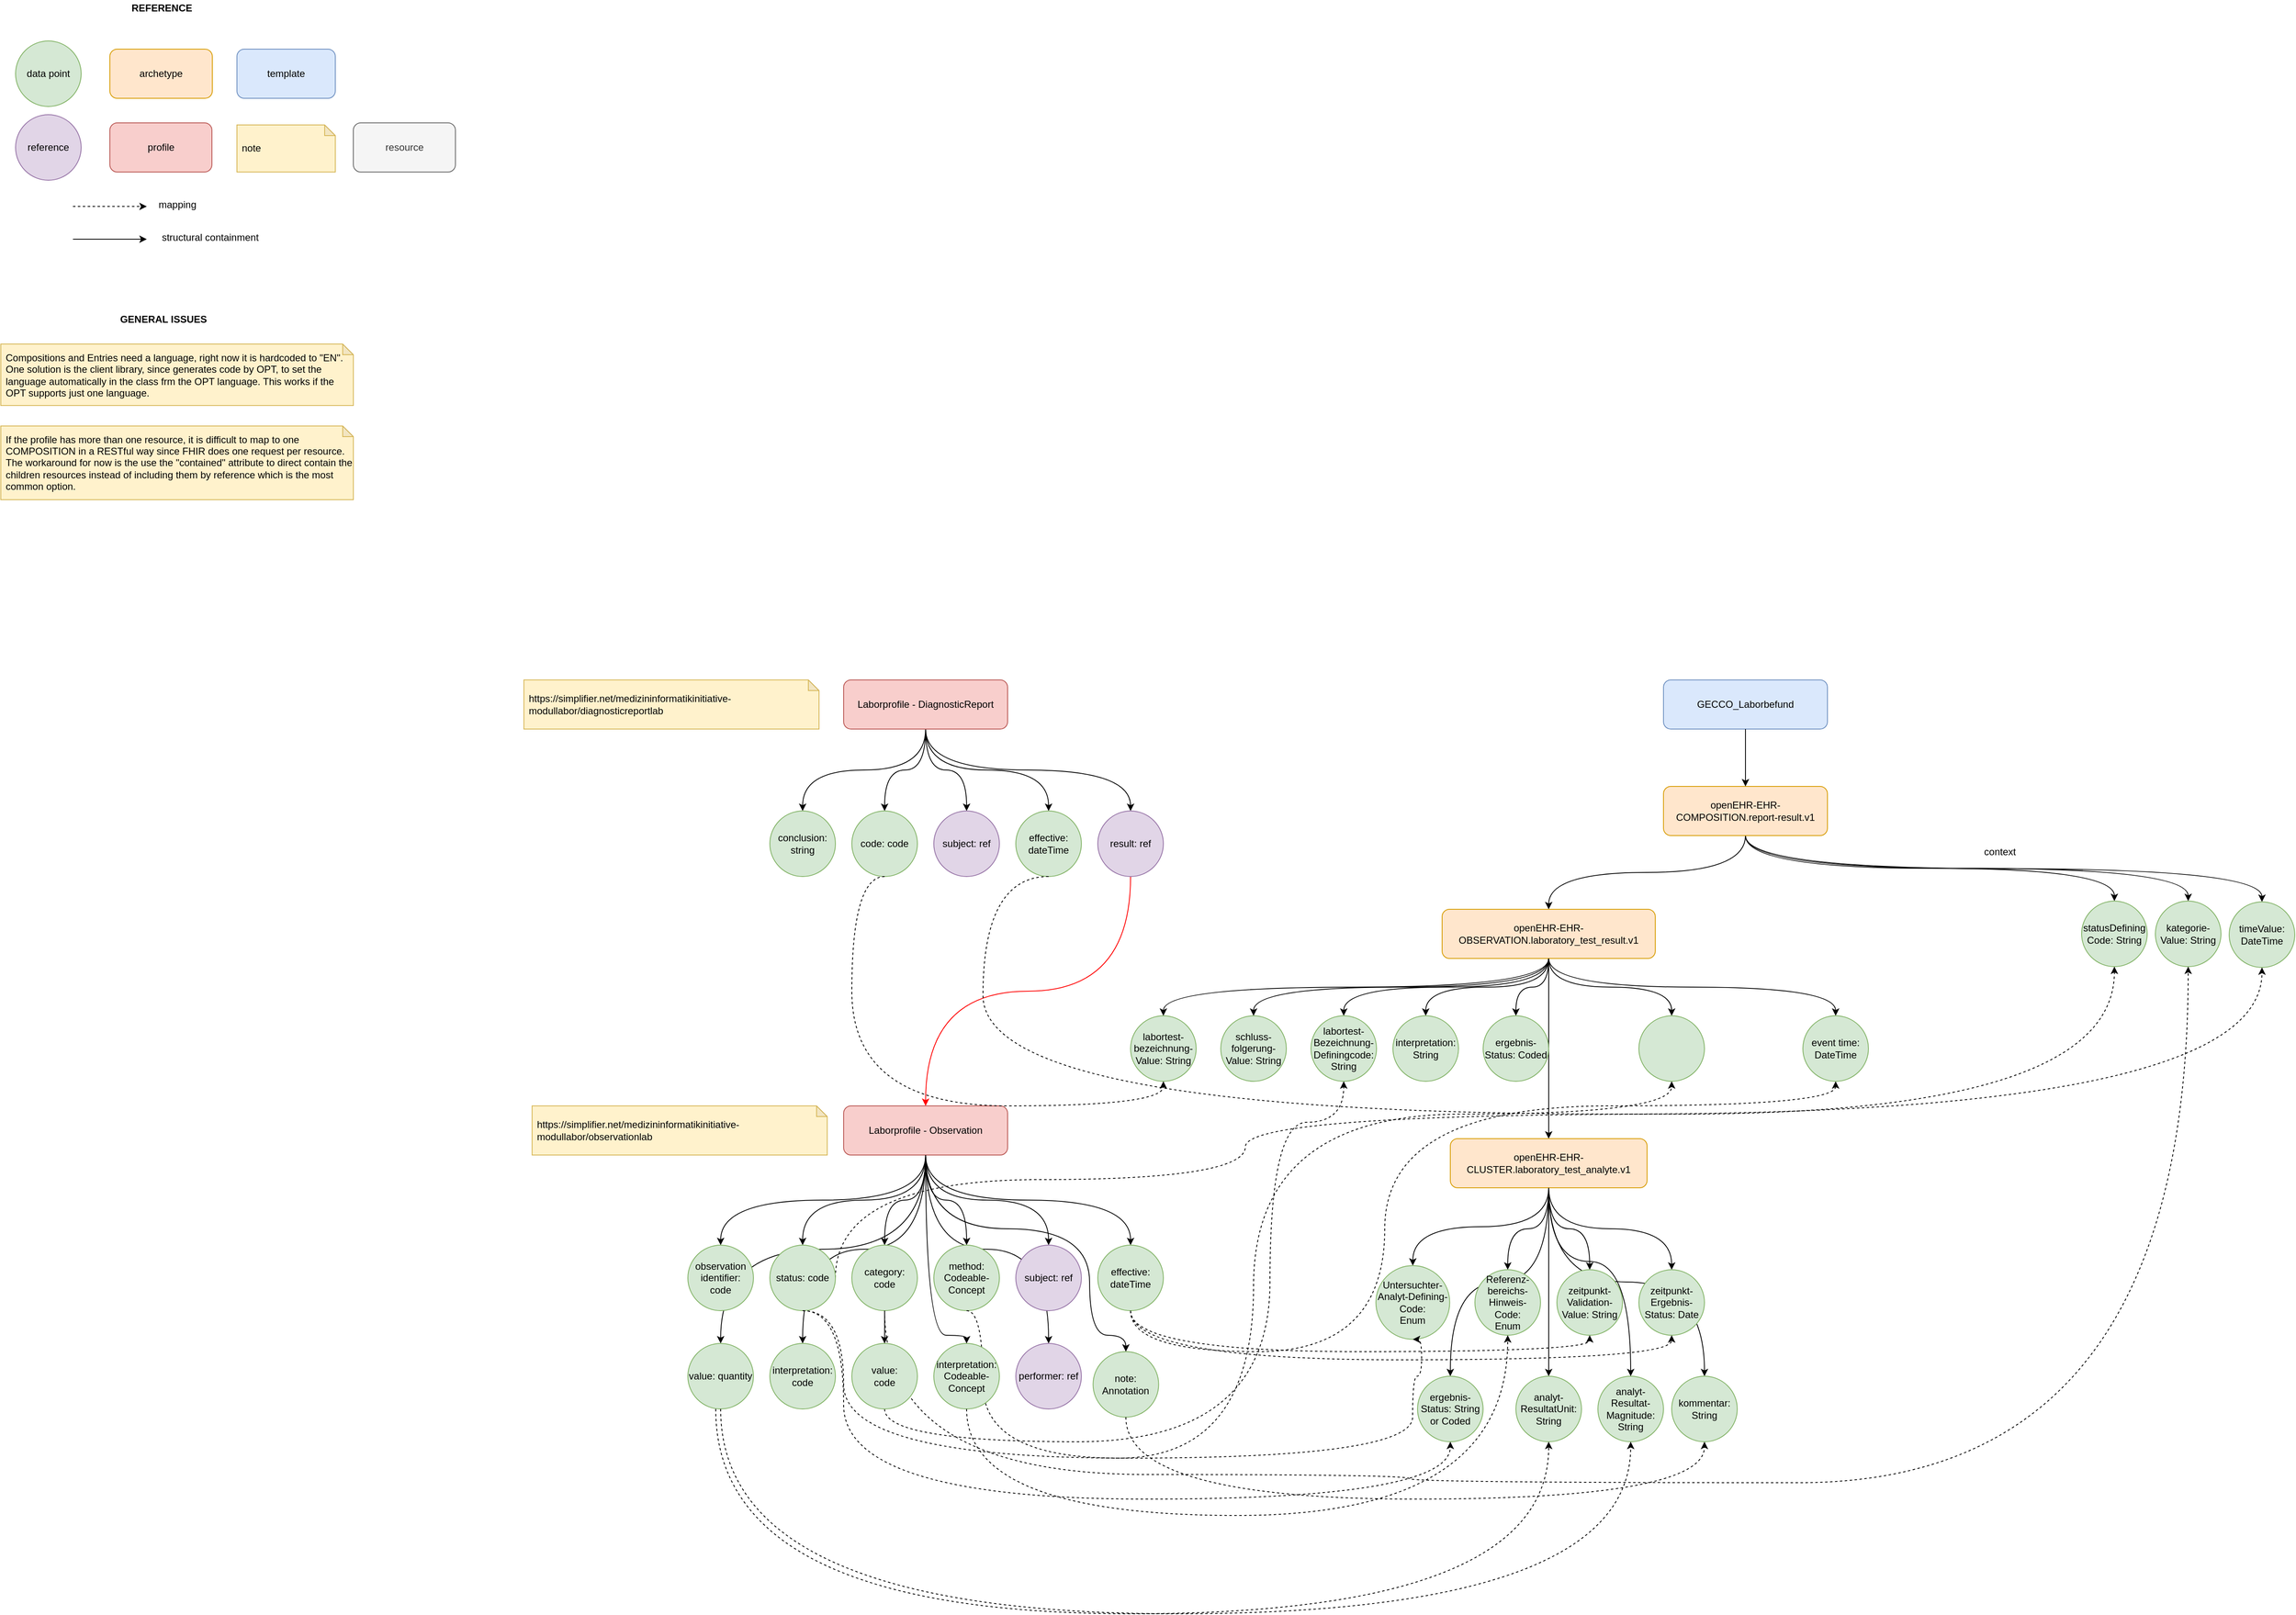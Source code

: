 <mxfile version="13.10.5" type="github">
  <diagram id="TMXSOWhYbLECOYfklIyv" name="Page-1">
    <mxGraphModel dx="3972" dy="763" grid="1" gridSize="10" guides="1" tooltips="1" connect="1" arrows="1" fold="1" page="1" pageScale="1" pageWidth="850" pageHeight="1100" math="0" shadow="0">
      <root>
        <mxCell id="0" />
        <mxCell id="1" parent="0" />
        <mxCell id="WNOsDTk-nys0i8xbJVlw-43" value="GECCO_Laborbefund" style="rounded=1;whiteSpace=wrap;html=1;fillColor=#dae8fc;strokeColor=#6c8ebf;" parent="1" vertex="1">
          <mxGeometry x="30" y="950" width="200" height="60" as="geometry" />
        </mxCell>
        <mxCell id="WNOsDTk-nys0i8xbJVlw-56" style="edgeStyle=orthogonalEdgeStyle;curved=1;orthogonalLoop=1;jettySize=auto;html=1;exitX=0.5;exitY=1;exitDx=0;exitDy=0;" parent="1" source="WNOsDTk-nys0i8xbJVlw-44" target="WNOsDTk-nys0i8xbJVlw-45" edge="1">
          <mxGeometry relative="1" as="geometry" />
        </mxCell>
        <mxCell id="WNOsDTk-nys0i8xbJVlw-68" style="edgeStyle=orthogonalEdgeStyle;curved=1;orthogonalLoop=1;jettySize=auto;html=1;exitX=0.5;exitY=1;exitDx=0;exitDy=0;entryX=0.5;entryY=0;entryDx=0;entryDy=0;strokeColor=#000000;" parent="1" source="WNOsDTk-nys0i8xbJVlw-44" target="WNOsDTk-nys0i8xbJVlw-66" edge="1">
          <mxGeometry relative="1" as="geometry" />
        </mxCell>
        <mxCell id="WNOsDTk-nys0i8xbJVlw-69" style="edgeStyle=orthogonalEdgeStyle;curved=1;orthogonalLoop=1;jettySize=auto;html=1;exitX=0.5;exitY=1;exitDx=0;exitDy=0;entryX=0.5;entryY=0;entryDx=0;entryDy=0;strokeColor=#000000;" parent="1" source="WNOsDTk-nys0i8xbJVlw-44" target="WNOsDTk-nys0i8xbJVlw-67" edge="1">
          <mxGeometry relative="1" as="geometry" />
        </mxCell>
        <mxCell id="WNOsDTk-nys0i8xbJVlw-156" style="edgeStyle=orthogonalEdgeStyle;curved=1;rounded=1;orthogonalLoop=1;jettySize=auto;html=1;exitX=0.5;exitY=1;exitDx=0;exitDy=0;entryX=0.5;entryY=0;entryDx=0;entryDy=0;endArrow=classic;endFill=1;" parent="1" source="WNOsDTk-nys0i8xbJVlw-44" target="WNOsDTk-nys0i8xbJVlw-155" edge="1">
          <mxGeometry relative="1" as="geometry" />
        </mxCell>
        <mxCell id="WNOsDTk-nys0i8xbJVlw-44" value="&lt;div class=&quot;cm-node-details-value cm-node-details-arch-id&quot;&gt;openEHR-EHR-COMPOSITION.report-result.v1&lt;/div&gt;" style="rounded=1;whiteSpace=wrap;html=1;fillColor=#ffe6cc;strokeColor=#d79b00;" parent="1" vertex="1">
          <mxGeometry x="30" y="1080" width="200" height="60" as="geometry" />
        </mxCell>
        <mxCell id="WNOsDTk-nys0i8xbJVlw-58" style="edgeStyle=orthogonalEdgeStyle;curved=1;orthogonalLoop=1;jettySize=auto;html=1;exitX=0.5;exitY=1;exitDx=0;exitDy=0;entryX=0.5;entryY=0;entryDx=0;entryDy=0;strokeColor=#000000;" parent="1" source="WNOsDTk-nys0i8xbJVlw-45" target="WNOsDTk-nys0i8xbJVlw-49" edge="1">
          <mxGeometry relative="1" as="geometry" />
        </mxCell>
        <mxCell id="WNOsDTk-nys0i8xbJVlw-59" style="edgeStyle=orthogonalEdgeStyle;curved=1;orthogonalLoop=1;jettySize=auto;html=1;exitX=0.5;exitY=1;exitDx=0;exitDy=0;strokeColor=#000000;" parent="1" source="WNOsDTk-nys0i8xbJVlw-45" target="WNOsDTk-nys0i8xbJVlw-50" edge="1">
          <mxGeometry relative="1" as="geometry" />
        </mxCell>
        <mxCell id="WNOsDTk-nys0i8xbJVlw-61" style="edgeStyle=orthogonalEdgeStyle;curved=1;orthogonalLoop=1;jettySize=auto;html=1;exitX=0.5;exitY=1;exitDx=0;exitDy=0;entryX=0.5;entryY=0;entryDx=0;entryDy=0;strokeColor=#000000;" parent="1" source="WNOsDTk-nys0i8xbJVlw-45" target="WNOsDTk-nys0i8xbJVlw-52" edge="1">
          <mxGeometry relative="1" as="geometry" />
        </mxCell>
        <mxCell id="WNOsDTk-nys0i8xbJVlw-62" style="edgeStyle=orthogonalEdgeStyle;curved=1;orthogonalLoop=1;jettySize=auto;html=1;exitX=0.5;exitY=1;exitDx=0;exitDy=0;entryX=0.5;entryY=0;entryDx=0;entryDy=0;strokeColor=#000000;" parent="1" source="WNOsDTk-nys0i8xbJVlw-45" target="WNOsDTk-nys0i8xbJVlw-53" edge="1">
          <mxGeometry relative="1" as="geometry" />
        </mxCell>
        <mxCell id="WNOsDTk-nys0i8xbJVlw-64" style="edgeStyle=orthogonalEdgeStyle;curved=1;orthogonalLoop=1;jettySize=auto;html=1;exitX=0.5;exitY=1;exitDx=0;exitDy=0;strokeColor=#000000;" parent="1" source="WNOsDTk-nys0i8xbJVlw-45" target="WNOsDTk-nys0i8xbJVlw-47" edge="1">
          <mxGeometry relative="1" as="geometry" />
        </mxCell>
        <mxCell id="WNOsDTk-nys0i8xbJVlw-136" style="edgeStyle=orthogonalEdgeStyle;curved=1;orthogonalLoop=1;jettySize=auto;html=1;exitX=0.5;exitY=1;exitDx=0;exitDy=0;entryX=0.5;entryY=0;entryDx=0;entryDy=0;strokeColor=#000000;" parent="1" source="WNOsDTk-nys0i8xbJVlw-45" target="WNOsDTk-nys0i8xbJVlw-134" edge="1">
          <mxGeometry relative="1" as="geometry" />
        </mxCell>
        <mxCell id="WNOsDTk-nys0i8xbJVlw-45" value="&lt;div class=&quot;cm-node-details-value cm-node-details-arch-id&quot;&gt;openEHR-EHR-OBSERVATION.laboratory_test_result.v1&lt;/div&gt;" style="rounded=1;whiteSpace=wrap;html=1;fillColor=#ffe6cc;strokeColor=#d79b00;" parent="1" vertex="1">
          <mxGeometry x="-240" y="1230" width="260" height="60" as="geometry" />
        </mxCell>
        <mxCell id="WNOsDTk-nys0i8xbJVlw-76" style="edgeStyle=orthogonalEdgeStyle;curved=1;orthogonalLoop=1;jettySize=auto;html=1;exitX=0.5;exitY=1;exitDx=0;exitDy=0;entryX=0.5;entryY=0;entryDx=0;entryDy=0;strokeColor=#000000;" parent="1" source="WNOsDTk-nys0i8xbJVlw-47" target="WNOsDTk-nys0i8xbJVlw-72" edge="1">
          <mxGeometry relative="1" as="geometry" />
        </mxCell>
        <mxCell id="WNOsDTk-nys0i8xbJVlw-77" style="edgeStyle=orthogonalEdgeStyle;curved=1;orthogonalLoop=1;jettySize=auto;html=1;exitX=0.5;exitY=1;exitDx=0;exitDy=0;entryX=0.5;entryY=0;entryDx=0;entryDy=0;strokeColor=#000000;" parent="1" source="WNOsDTk-nys0i8xbJVlw-47" target="WNOsDTk-nys0i8xbJVlw-73" edge="1">
          <mxGeometry relative="1" as="geometry" />
        </mxCell>
        <mxCell id="WNOsDTk-nys0i8xbJVlw-78" style="edgeStyle=orthogonalEdgeStyle;curved=1;orthogonalLoop=1;jettySize=auto;html=1;exitX=0.5;exitY=1;exitDx=0;exitDy=0;strokeColor=#000000;" parent="1" source="WNOsDTk-nys0i8xbJVlw-47" target="WNOsDTk-nys0i8xbJVlw-74" edge="1">
          <mxGeometry relative="1" as="geometry" />
        </mxCell>
        <mxCell id="WNOsDTk-nys0i8xbJVlw-79" style="edgeStyle=orthogonalEdgeStyle;curved=1;orthogonalLoop=1;jettySize=auto;html=1;exitX=0.5;exitY=1;exitDx=0;exitDy=0;strokeColor=#000000;" parent="1" source="WNOsDTk-nys0i8xbJVlw-47" target="WNOsDTk-nys0i8xbJVlw-75" edge="1">
          <mxGeometry relative="1" as="geometry" />
        </mxCell>
        <mxCell id="WNOsDTk-nys0i8xbJVlw-81" style="edgeStyle=orthogonalEdgeStyle;curved=1;orthogonalLoop=1;jettySize=auto;html=1;exitX=0.5;exitY=1;exitDx=0;exitDy=0;entryX=0.5;entryY=0;entryDx=0;entryDy=0;strokeColor=#000000;" parent="1" source="WNOsDTk-nys0i8xbJVlw-47" target="WNOsDTk-nys0i8xbJVlw-80" edge="1">
          <mxGeometry relative="1" as="geometry" />
        </mxCell>
        <mxCell id="WNOsDTk-nys0i8xbJVlw-84" style="edgeStyle=orthogonalEdgeStyle;curved=1;orthogonalLoop=1;jettySize=auto;html=1;exitX=0.5;exitY=1;exitDx=0;exitDy=0;entryX=0.5;entryY=0;entryDx=0;entryDy=0;strokeColor=#000000;" parent="1" source="WNOsDTk-nys0i8xbJVlw-47" target="WNOsDTk-nys0i8xbJVlw-82" edge="1">
          <mxGeometry relative="1" as="geometry" />
        </mxCell>
        <mxCell id="WNOsDTk-nys0i8xbJVlw-85" style="edgeStyle=orthogonalEdgeStyle;curved=1;orthogonalLoop=1;jettySize=auto;html=1;exitX=0.5;exitY=1;exitDx=0;exitDy=0;entryX=0.5;entryY=0;entryDx=0;entryDy=0;strokeColor=#000000;" parent="1" source="WNOsDTk-nys0i8xbJVlw-47" target="WNOsDTk-nys0i8xbJVlw-83" edge="1">
          <mxGeometry relative="1" as="geometry" />
        </mxCell>
        <mxCell id="WNOsDTk-nys0i8xbJVlw-49" value="&lt;div&gt;labortest-Bezeichnung-Definingcode:&lt;/div&gt;&lt;div&gt;String&lt;br&gt;&lt;/div&gt;" style="ellipse;whiteSpace=wrap;html=1;aspect=fixed;fillColor=#d5e8d4;strokeColor=#82b366;" parent="1" vertex="1">
          <mxGeometry x="-400" y="1360" width="80" height="80" as="geometry" />
        </mxCell>
        <mxCell id="WNOsDTk-nys0i8xbJVlw-50" value="interpretation: String" style="ellipse;whiteSpace=wrap;html=1;aspect=fixed;fillColor=#d5e8d4;strokeColor=#82b366;" parent="1" vertex="1">
          <mxGeometry x="-300" y="1360" width="80" height="80" as="geometry" />
        </mxCell>
        <mxCell id="WNOsDTk-nys0i8xbJVlw-52" value="&lt;div&gt;ergebnis-&lt;/div&gt;&lt;div&gt;Status: Coded&lt;/div&gt;" style="ellipse;whiteSpace=wrap;html=1;aspect=fixed;fillColor=#d5e8d4;strokeColor=#82b366;" parent="1" vertex="1">
          <mxGeometry x="-190" y="1360" width="80" height="80" as="geometry" />
        </mxCell>
        <mxCell id="WNOsDTk-nys0i8xbJVlw-53" value="" style="ellipse;whiteSpace=wrap;html=1;aspect=fixed;fillColor=#d5e8d4;strokeColor=#82b366;" parent="1" vertex="1">
          <mxGeometry y="1360" width="80" height="80" as="geometry" />
        </mxCell>
        <mxCell id="WNOsDTk-nys0i8xbJVlw-55" style="edgeStyle=orthogonalEdgeStyle;curved=1;orthogonalLoop=1;jettySize=auto;html=1;exitX=0.5;exitY=1;exitDx=0;exitDy=0;strokeColor=#000000;entryX=0.5;entryY=0;entryDx=0;entryDy=0;" parent="1" source="WNOsDTk-nys0i8xbJVlw-43" target="WNOsDTk-nys0i8xbJVlw-44" edge="1">
          <mxGeometry relative="1" as="geometry">
            <mxPoint x="130" y="430.0" as="sourcePoint" />
            <mxPoint x="40" y="550.0" as="targetPoint" />
          </mxGeometry>
        </mxCell>
        <mxCell id="WNOsDTk-nys0i8xbJVlw-66" value="statusDefining&lt;br&gt;Code: String" style="ellipse;whiteSpace=wrap;html=1;aspect=fixed;fillColor=#d5e8d4;strokeColor=#82b366;" parent="1" vertex="1">
          <mxGeometry x="540" y="1220" width="80" height="80" as="geometry" />
        </mxCell>
        <mxCell id="WNOsDTk-nys0i8xbJVlw-67" value="kategorie-Value: String" style="ellipse;whiteSpace=wrap;html=1;aspect=fixed;fillColor=#d5e8d4;strokeColor=#82b366;" parent="1" vertex="1">
          <mxGeometry x="630" y="1220" width="80" height="80" as="geometry" />
        </mxCell>
        <mxCell id="WNOsDTk-nys0i8xbJVlw-97" style="edgeStyle=orthogonalEdgeStyle;curved=1;orthogonalLoop=1;jettySize=auto;html=1;exitX=0.5;exitY=1;exitDx=0;exitDy=0;strokeColor=#000000;" parent="1" source="WNOsDTk-nys0i8xbJVlw-86" target="WNOsDTk-nys0i8xbJVlw-91" edge="1">
          <mxGeometry relative="1" as="geometry" />
        </mxCell>
        <mxCell id="WNOsDTk-nys0i8xbJVlw-98" style="edgeStyle=orthogonalEdgeStyle;curved=1;orthogonalLoop=1;jettySize=auto;html=1;exitX=0.5;exitY=1;exitDx=0;exitDy=0;entryX=0.5;entryY=0;entryDx=0;entryDy=0;strokeColor=#000000;" parent="1" source="WNOsDTk-nys0i8xbJVlw-86" target="WNOsDTk-nys0i8xbJVlw-92" edge="1">
          <mxGeometry relative="1" as="geometry" />
        </mxCell>
        <mxCell id="WNOsDTk-nys0i8xbJVlw-99" style="edgeStyle=orthogonalEdgeStyle;curved=1;orthogonalLoop=1;jettySize=auto;html=1;exitX=0.5;exitY=1;exitDx=0;exitDy=0;entryX=0.5;entryY=0;entryDx=0;entryDy=0;strokeColor=#000000;" parent="1" source="WNOsDTk-nys0i8xbJVlw-86" target="WNOsDTk-nys0i8xbJVlw-93" edge="1">
          <mxGeometry relative="1" as="geometry" />
        </mxCell>
        <mxCell id="WNOsDTk-nys0i8xbJVlw-100" style="edgeStyle=orthogonalEdgeStyle;curved=1;orthogonalLoop=1;jettySize=auto;html=1;exitX=0.5;exitY=1;exitDx=0;exitDy=0;entryX=0.5;entryY=0;entryDx=0;entryDy=0;strokeColor=#000000;" parent="1" source="WNOsDTk-nys0i8xbJVlw-86" target="WNOsDTk-nys0i8xbJVlw-94" edge="1">
          <mxGeometry relative="1" as="geometry" />
        </mxCell>
        <mxCell id="WNOsDTk-nys0i8xbJVlw-101" style="edgeStyle=orthogonalEdgeStyle;curved=1;orthogonalLoop=1;jettySize=auto;html=1;exitX=0.5;exitY=1;exitDx=0;exitDy=0;entryX=0.5;entryY=0;entryDx=0;entryDy=0;strokeColor=#000000;" parent="1" source="WNOsDTk-nys0i8xbJVlw-86" target="WNOsDTk-nys0i8xbJVlw-95" edge="1">
          <mxGeometry relative="1" as="geometry" />
        </mxCell>
        <mxCell id="WNOsDTk-nys0i8xbJVlw-86" value="&lt;div class=&quot;cm-node-details-value cm-node-details-templ-id&quot;&gt;Laborprofile - DiagnosticReport&lt;/div&gt;" style="rounded=1;whiteSpace=wrap;html=1;fillColor=#f8cecc;strokeColor=#b85450;" parent="1" vertex="1">
          <mxGeometry x="-970" y="950" width="200" height="60" as="geometry" />
        </mxCell>
        <mxCell id="WNOsDTk-nys0i8xbJVlw-87" value="https://simplifier.net/medizininformatikinitiative-modullabor/diagnosticreportlab" style="shape=note;whiteSpace=wrap;html=1;backgroundOutline=1;darkOpacity=0.05;fillColor=#fff2cc;strokeColor=#d6b656;size=13;align=left;spacingLeft=4;" parent="1" vertex="1">
          <mxGeometry x="-1360" y="950" width="360" height="60" as="geometry" />
        </mxCell>
        <mxCell id="WNOsDTk-nys0i8xbJVlw-118" style="edgeStyle=orthogonalEdgeStyle;curved=1;orthogonalLoop=1;jettySize=auto;html=1;exitX=0.5;exitY=1;exitDx=0;exitDy=0;entryX=0.5;entryY=0;entryDx=0;entryDy=0;strokeColor=#000000;" parent="1" source="WNOsDTk-nys0i8xbJVlw-88" target="WNOsDTk-nys0i8xbJVlw-106" edge="1">
          <mxGeometry relative="1" as="geometry" />
        </mxCell>
        <mxCell id="WNOsDTk-nys0i8xbJVlw-119" style="edgeStyle=orthogonalEdgeStyle;curved=1;orthogonalLoop=1;jettySize=auto;html=1;exitX=0.5;exitY=1;exitDx=0;exitDy=0;entryX=0.5;entryY=0;entryDx=0;entryDy=0;strokeColor=#000000;" parent="1" source="WNOsDTk-nys0i8xbJVlw-88" target="WNOsDTk-nys0i8xbJVlw-107" edge="1">
          <mxGeometry relative="1" as="geometry" />
        </mxCell>
        <mxCell id="WNOsDTk-nys0i8xbJVlw-120" style="edgeStyle=orthogonalEdgeStyle;curved=1;orthogonalLoop=1;jettySize=auto;html=1;exitX=0.5;exitY=1;exitDx=0;exitDy=0;entryX=0.5;entryY=0;entryDx=0;entryDy=0;strokeColor=#000000;" parent="1" source="WNOsDTk-nys0i8xbJVlw-88" target="WNOsDTk-nys0i8xbJVlw-110" edge="1">
          <mxGeometry relative="1" as="geometry" />
        </mxCell>
        <mxCell id="WNOsDTk-nys0i8xbJVlw-121" style="edgeStyle=orthogonalEdgeStyle;curved=1;orthogonalLoop=1;jettySize=auto;html=1;exitX=0.5;exitY=1;exitDx=0;exitDy=0;entryX=0.5;entryY=0;entryDx=0;entryDy=0;strokeColor=#000000;" parent="1" source="WNOsDTk-nys0i8xbJVlw-88" target="WNOsDTk-nys0i8xbJVlw-111" edge="1">
          <mxGeometry relative="1" as="geometry" />
        </mxCell>
        <mxCell id="WNOsDTk-nys0i8xbJVlw-122" style="edgeStyle=orthogonalEdgeStyle;curved=1;orthogonalLoop=1;jettySize=auto;html=1;exitX=0.5;exitY=1;exitDx=0;exitDy=0;entryX=0.5;entryY=0;entryDx=0;entryDy=0;strokeColor=#000000;" parent="1" source="WNOsDTk-nys0i8xbJVlw-88" target="WNOsDTk-nys0i8xbJVlw-112" edge="1">
          <mxGeometry relative="1" as="geometry" />
        </mxCell>
        <mxCell id="WNOsDTk-nys0i8xbJVlw-123" style="edgeStyle=orthogonalEdgeStyle;curved=1;orthogonalLoop=1;jettySize=auto;html=1;exitX=0.5;exitY=1;exitDx=0;exitDy=0;strokeColor=#000000;" parent="1" source="WNOsDTk-nys0i8xbJVlw-88" target="WNOsDTk-nys0i8xbJVlw-113" edge="1">
          <mxGeometry relative="1" as="geometry" />
        </mxCell>
        <mxCell id="WNOsDTk-nys0i8xbJVlw-124" style="edgeStyle=orthogonalEdgeStyle;curved=1;orthogonalLoop=1;jettySize=auto;html=1;exitX=0.5;exitY=1;exitDx=0;exitDy=0;entryX=0.5;entryY=0;entryDx=0;entryDy=0;strokeColor=#000000;" parent="1" source="WNOsDTk-nys0i8xbJVlw-88" target="WNOsDTk-nys0i8xbJVlw-114" edge="1">
          <mxGeometry relative="1" as="geometry" />
        </mxCell>
        <mxCell id="WNOsDTk-nys0i8xbJVlw-126" style="edgeStyle=orthogonalEdgeStyle;curved=1;orthogonalLoop=1;jettySize=auto;html=1;exitX=0.5;exitY=1;exitDx=0;exitDy=0;entryX=0.5;entryY=0;entryDx=0;entryDy=0;strokeColor=#000000;" parent="1" source="WNOsDTk-nys0i8xbJVlw-88" target="WNOsDTk-nys0i8xbJVlw-116" edge="1">
          <mxGeometry relative="1" as="geometry" />
        </mxCell>
        <mxCell id="WNOsDTk-nys0i8xbJVlw-127" style="edgeStyle=orthogonalEdgeStyle;curved=1;orthogonalLoop=1;jettySize=auto;html=1;exitX=0.5;exitY=1;exitDx=0;exitDy=0;strokeColor=#000000;" parent="1" source="WNOsDTk-nys0i8xbJVlw-88" target="WNOsDTk-nys0i8xbJVlw-115" edge="1">
          <mxGeometry relative="1" as="geometry" />
        </mxCell>
        <mxCell id="WNOsDTk-nys0i8xbJVlw-88" value="&lt;div class=&quot;cm-node-details-value cm-node-details-templ-id&quot;&gt;Laborprofile - Observation&lt;/div&gt;" style="rounded=1;whiteSpace=wrap;html=1;fillColor=#f8cecc;strokeColor=#b85450;" parent="1" vertex="1">
          <mxGeometry x="-970" y="1470" width="200" height="60" as="geometry" />
        </mxCell>
        <mxCell id="WNOsDTk-nys0i8xbJVlw-89" value="https://simplifier.net/medizininformatikinitiative-modullabor/observationlab" style="shape=note;whiteSpace=wrap;html=1;backgroundOutline=1;darkOpacity=0.05;fillColor=#fff2cc;strokeColor=#d6b656;size=13;align=left;spacingLeft=4;" parent="1" vertex="1">
          <mxGeometry x="-1350" y="1470" width="360" height="60" as="geometry" />
        </mxCell>
        <mxCell id="WNOsDTk-nys0i8xbJVlw-91" value="conclusion: string" style="ellipse;whiteSpace=wrap;html=1;aspect=fixed;fillColor=#d5e8d4;strokeColor=#82b366;" parent="1" vertex="1">
          <mxGeometry x="-1060" y="1110" width="80" height="80" as="geometry" />
        </mxCell>
        <mxCell id="WNOsDTk-nys0i8xbJVlw-92" value="code: code" style="ellipse;whiteSpace=wrap;html=1;aspect=fixed;fillColor=#d5e8d4;strokeColor=#82b366;" parent="1" vertex="1">
          <mxGeometry x="-960" y="1110" width="80" height="80" as="geometry" />
        </mxCell>
        <mxCell id="WNOsDTk-nys0i8xbJVlw-93" value="subject: ref" style="ellipse;whiteSpace=wrap;html=1;aspect=fixed;fillColor=#e1d5e7;strokeColor=#9673a6;" parent="1" vertex="1">
          <mxGeometry x="-860" y="1110" width="80" height="80" as="geometry" />
        </mxCell>
        <mxCell id="WNOsDTk-nys0i8xbJVlw-94" value="effective: dateTime" style="ellipse;whiteSpace=wrap;html=1;aspect=fixed;fillColor=#d5e8d4;strokeColor=#82b366;" parent="1" vertex="1">
          <mxGeometry x="-760" y="1110" width="80" height="80" as="geometry" />
        </mxCell>
        <mxCell id="WNOsDTk-nys0i8xbJVlw-102" style="edgeStyle=orthogonalEdgeStyle;curved=1;orthogonalLoop=1;jettySize=auto;html=1;exitX=0.5;exitY=1;exitDx=0;exitDy=0;entryX=0.5;entryY=0;entryDx=0;entryDy=0;strokeColor=#FF0000;" parent="1" source="WNOsDTk-nys0i8xbJVlw-95" target="WNOsDTk-nys0i8xbJVlw-88" edge="1">
          <mxGeometry relative="1" as="geometry" />
        </mxCell>
        <mxCell id="WNOsDTk-nys0i8xbJVlw-95" value="result: ref" style="ellipse;whiteSpace=wrap;html=1;aspect=fixed;fillColor=#e1d5e7;strokeColor=#9673a6;" parent="1" vertex="1">
          <mxGeometry x="-660" y="1110" width="80" height="80" as="geometry" />
        </mxCell>
        <mxCell id="WNOsDTk-nys0i8xbJVlw-106" value="observation identifier: code" style="ellipse;whiteSpace=wrap;html=1;aspect=fixed;fillColor=#d5e8d4;strokeColor=#82b366;" parent="1" vertex="1">
          <mxGeometry x="-1160" y="1640" width="80" height="80" as="geometry" />
        </mxCell>
        <mxCell id="WNOsDTk-nys0i8xbJVlw-150" style="edgeStyle=orthogonalEdgeStyle;curved=1;rounded=1;orthogonalLoop=1;jettySize=auto;html=1;exitX=1;exitY=0.5;exitDx=0;exitDy=0;entryX=0.5;entryY=1;entryDx=0;entryDy=0;dashed=1;endArrow=classic;endFill=1;" parent="1" source="WNOsDTk-nys0i8xbJVlw-107" target="WNOsDTk-nys0i8xbJVlw-66" edge="1">
          <mxGeometry relative="1" as="geometry">
            <Array as="points">
              <mxPoint x="-980" y="1560" />
              <mxPoint x="-480" y="1560" />
              <mxPoint x="-480" y="1480" />
              <mxPoint x="580" y="1480" />
            </Array>
          </mxGeometry>
        </mxCell>
        <mxCell id="WNOsDTk-nys0i8xbJVlw-107" value="status: code" style="ellipse;whiteSpace=wrap;html=1;aspect=fixed;fillColor=#d5e8d4;strokeColor=#82b366;" parent="1" vertex="1">
          <mxGeometry x="-1060" y="1640" width="80" height="80" as="geometry" />
        </mxCell>
        <mxCell id="WNOsDTk-nys0i8xbJVlw-110" value="category: code" style="ellipse;whiteSpace=wrap;html=1;aspect=fixed;fillColor=#d5e8d4;strokeColor=#82b366;" parent="1" vertex="1">
          <mxGeometry x="-960" y="1640" width="80" height="80" as="geometry" />
        </mxCell>
        <mxCell id="WNOsDTk-nys0i8xbJVlw-111" value="&lt;div&gt;method:&lt;/div&gt;&lt;div&gt;Codeable-Concept&lt;br&gt;&lt;/div&gt;" style="ellipse;whiteSpace=wrap;html=1;aspect=fixed;fillColor=#d5e8d4;strokeColor=#82b366;" parent="1" vertex="1">
          <mxGeometry x="-860" y="1640" width="80" height="80" as="geometry" />
        </mxCell>
        <mxCell id="WNOsDTk-nys0i8xbJVlw-112" value="subject: ref" style="ellipse;whiteSpace=wrap;html=1;aspect=fixed;fillColor=#e1d5e7;strokeColor=#9673a6;" parent="1" vertex="1">
          <mxGeometry x="-760" y="1640" width="80" height="80" as="geometry" />
        </mxCell>
        <mxCell id="WNOsDTk-nys0i8xbJVlw-157" style="edgeStyle=orthogonalEdgeStyle;curved=1;rounded=1;orthogonalLoop=1;jettySize=auto;html=1;exitX=0.5;exitY=1;exitDx=0;exitDy=0;entryX=0.5;entryY=1;entryDx=0;entryDy=0;endArrow=classic;endFill=1;strokeColor=#000000;dashed=1;" parent="1" source="WNOsDTk-nys0i8xbJVlw-113" target="WNOsDTk-nys0i8xbJVlw-134" edge="1">
          <mxGeometry relative="1" as="geometry">
            <Array as="points">
              <mxPoint x="-620" y="1770" />
              <mxPoint x="-310" y="1770" />
              <mxPoint x="-310" y="1470" />
              <mxPoint x="240" y="1470" />
            </Array>
          </mxGeometry>
        </mxCell>
        <mxCell id="WNOsDTk-nys0i8xbJVlw-113" value="effective: dateTime" style="ellipse;whiteSpace=wrap;html=1;aspect=fixed;fillColor=#d5e8d4;strokeColor=#82b366;" parent="1" vertex="1">
          <mxGeometry x="-660" y="1640" width="80" height="80" as="geometry" />
        </mxCell>
        <mxCell id="WNOsDTk-nys0i8xbJVlw-114" value="performer: ref" style="ellipse;whiteSpace=wrap;html=1;aspect=fixed;fillColor=#e1d5e7;strokeColor=#9673a6;" parent="1" vertex="1">
          <mxGeometry x="-760" y="1760" width="80" height="80" as="geometry" />
        </mxCell>
        <mxCell id="WNOsDTk-nys0i8xbJVlw-115" value="value: quantity" style="ellipse;whiteSpace=wrap;html=1;aspect=fixed;fillColor=#d5e8d4;strokeColor=#82b366;" parent="1" vertex="1">
          <mxGeometry x="-1160" y="1760" width="80" height="80" as="geometry" />
        </mxCell>
        <mxCell id="WNOsDTk-nys0i8xbJVlw-116" value="interpretation: code" style="ellipse;whiteSpace=wrap;html=1;aspect=fixed;fillColor=#d5e8d4;strokeColor=#82b366;" parent="1" vertex="1">
          <mxGeometry x="-1060" y="1760" width="80" height="80" as="geometry" />
        </mxCell>
        <mxCell id="WNOsDTk-nys0i8xbJVlw-129" style="edgeStyle=orthogonalEdgeStyle;curved=1;orthogonalLoop=1;jettySize=auto;html=1;exitX=0.5;exitY=1;exitDx=0;exitDy=0;strokeColor=#000000;dashed=1;" parent="1" edge="1">
          <mxGeometry relative="1" as="geometry">
            <mxPoint x="-1820" y="372" as="targetPoint" />
            <mxPoint x="-1910" y="372" as="sourcePoint" />
          </mxGeometry>
        </mxCell>
        <mxCell id="WNOsDTk-nys0i8xbJVlw-130" value="mapping" style="text;html=1;align=center;verticalAlign=middle;resizable=0;points=[];autosize=1;" parent="1" vertex="1">
          <mxGeometry x="-1818" y="360" width="70" height="20" as="geometry" />
        </mxCell>
        <mxCell id="WNOsDTk-nys0i8xbJVlw-131" style="edgeStyle=orthogonalEdgeStyle;curved=1;orthogonalLoop=1;jettySize=auto;html=1;exitX=0.5;exitY=1;exitDx=0;exitDy=0;strokeColor=#000000;" parent="1" edge="1">
          <mxGeometry relative="1" as="geometry">
            <mxPoint x="-1820.0" y="412" as="targetPoint" />
            <mxPoint x="-1910.0" y="412" as="sourcePoint" />
          </mxGeometry>
        </mxCell>
        <mxCell id="WNOsDTk-nys0i8xbJVlw-132" value="structural containment" style="text;html=1;align=center;verticalAlign=middle;resizable=0;points=[];autosize=1;" parent="1" vertex="1">
          <mxGeometry x="-1823" y="400" width="160" height="20" as="geometry" />
        </mxCell>
        <mxCell id="WNOsDTk-nys0i8xbJVlw-134" value="event time: DateTime" style="ellipse;whiteSpace=wrap;html=1;aspect=fixed;fillColor=#d5e8d4;strokeColor=#82b366;" parent="1" vertex="1">
          <mxGeometry x="200" y="1360" width="80" height="80" as="geometry" />
        </mxCell>
        <mxCell id="WNOsDTk-nys0i8xbJVlw-154" value="context" style="text;html=1;align=center;verticalAlign=middle;resizable=0;points=[];autosize=1;" parent="1" vertex="1">
          <mxGeometry x="410" y="1150" width="60" height="20" as="geometry" />
        </mxCell>
        <mxCell id="WNOsDTk-nys0i8xbJVlw-155" value="timeValue:&lt;br&gt;DateTime" style="ellipse;whiteSpace=wrap;html=1;aspect=fixed;fillColor=#d5e8d4;strokeColor=#82b366;" parent="1" vertex="1">
          <mxGeometry x="720" y="1221" width="80" height="80" as="geometry" />
        </mxCell>
        <mxCell id="WNOsDTk-nys0i8xbJVlw-72" value="&lt;div&gt;Untersuchter-Analyt-Defining-Code: &lt;br&gt;&lt;/div&gt;&lt;div&gt;Enum&lt;/div&gt;" style="ellipse;whiteSpace=wrap;html=1;aspect=fixed;fillColor=#d5e8d4;strokeColor=#82b366;" parent="1" vertex="1">
          <mxGeometry x="-320.75" y="1665" width="90" height="90" as="geometry" />
        </mxCell>
        <mxCell id="WNOsDTk-nys0i8xbJVlw-73" value="&lt;div&gt;Referenz-&lt;/div&gt;&lt;div&gt;bereichs-Hinweis-Code: &lt;br&gt;&lt;/div&gt;&lt;div&gt;Enum&lt;br&gt;&lt;/div&gt;" style="ellipse;whiteSpace=wrap;html=1;aspect=fixed;fillColor=#d5e8d4;strokeColor=#82b366;" parent="1" vertex="1">
          <mxGeometry x="-200" y="1670" width="80" height="80" as="geometry" />
        </mxCell>
        <mxCell id="WNOsDTk-nys0i8xbJVlw-74" value="&lt;div&gt;zeitpunkt-Validation-&lt;/div&gt;&lt;div&gt;Value: String&lt;br&gt;&lt;/div&gt;" style="ellipse;whiteSpace=wrap;html=1;aspect=fixed;fillColor=#d5e8d4;strokeColor=#82b366;" parent="1" vertex="1">
          <mxGeometry x="-100" y="1670" width="80" height="80" as="geometry" />
        </mxCell>
        <mxCell id="WNOsDTk-nys0i8xbJVlw-75" value="&lt;div&gt;zeitpunkt-&lt;/div&gt;&lt;div&gt;Ergebnis-Status: Date&lt;br&gt;&lt;/div&gt;" style="ellipse;whiteSpace=wrap;html=1;aspect=fixed;fillColor=#d5e8d4;strokeColor=#82b366;" parent="1" vertex="1">
          <mxGeometry y="1670" width="80" height="80" as="geometry" />
        </mxCell>
        <mxCell id="WNOsDTk-nys0i8xbJVlw-80" value="ergebnis-Status: String or Coded" style="ellipse;whiteSpace=wrap;html=1;aspect=fixed;fillColor=#d5e8d4;strokeColor=#82b366;" parent="1" vertex="1">
          <mxGeometry x="-270" y="1800" width="80" height="80" as="geometry" />
        </mxCell>
        <mxCell id="WNOsDTk-nys0i8xbJVlw-82" value="&lt;div&gt;analyt-ResultatUnit:&lt;/div&gt;&lt;div&gt;String&lt;br&gt;&lt;/div&gt;" style="ellipse;whiteSpace=wrap;html=1;aspect=fixed;fillColor=#d5e8d4;strokeColor=#82b366;" parent="1" vertex="1">
          <mxGeometry x="-150" y="1800" width="80" height="80" as="geometry" />
        </mxCell>
        <mxCell id="WNOsDTk-nys0i8xbJVlw-83" value="kommentar: String" style="ellipse;whiteSpace=wrap;html=1;aspect=fixed;fillColor=#d5e8d4;strokeColor=#82b366;" parent="1" vertex="1">
          <mxGeometry x="40" y="1800" width="80" height="80" as="geometry" />
        </mxCell>
        <mxCell id="WNOsDTk-nys0i8xbJVlw-47" value="&lt;div class=&quot;cm-node-details-value cm-node-details-arch-id&quot;&gt;openEHR-EHR-CLUSTER.laboratory_test_analyte.v1&lt;/div&gt;" style="rounded=1;whiteSpace=wrap;html=1;fillColor=#ffe6cc;strokeColor=#d79b00;" parent="1" vertex="1">
          <mxGeometry x="-230" y="1510" width="240" height="60" as="geometry" />
        </mxCell>
        <mxCell id="WNOsDTk-nys0i8xbJVlw-160" value="&lt;b&gt;GENERAL ISSUES&lt;/b&gt;" style="text;html=1;align=center;verticalAlign=middle;resizable=0;points=[];autosize=1;" parent="1" vertex="1">
          <mxGeometry x="-1870" y="500" width="140" height="20" as="geometry" />
        </mxCell>
        <mxCell id="WNOsDTk-nys0i8xbJVlw-161" value="Compositions and Entries need a language, right now it is hardcoded to &quot;EN&quot;. One solution is the client library, since generates code by OPT, to set the language automatically in the class frm the OPT language. This works if the OPT supports just one language." style="shape=note;whiteSpace=wrap;html=1;backgroundOutline=1;darkOpacity=0.05;fillColor=#fff2cc;strokeColor=#d6b656;size=13;align=left;spacingLeft=4;" parent="1" vertex="1">
          <mxGeometry x="-1998" y="540" width="430" height="75" as="geometry" />
        </mxCell>
        <mxCell id="WNOsDTk-nys0i8xbJVlw-162" value="If the profile has more than one resource, it is difficult to map to one COMPOSITION in a RESTful way since FHIR does one request per resource. The workaround for now is the use the &quot;contained&quot; attribute to direct contain the children resources instead of including them by reference which is the most common option." style="shape=note;whiteSpace=wrap;html=1;backgroundOutline=1;darkOpacity=0.05;fillColor=#fff2cc;strokeColor=#d6b656;size=13;align=left;spacingLeft=4;" parent="1" vertex="1">
          <mxGeometry x="-1998" y="640" width="430" height="90" as="geometry" />
        </mxCell>
        <mxCell id="WNOsDTk-nys0i8xbJVlw-35" value="data point" style="ellipse;whiteSpace=wrap;html=1;aspect=fixed;fillColor=#d5e8d4;strokeColor=#82b366;" parent="1" vertex="1">
          <mxGeometry x="-1980" y="170" width="80" height="80" as="geometry" />
        </mxCell>
        <mxCell id="WNOsDTk-nys0i8xbJVlw-36" value="archetype" style="rounded=1;whiteSpace=wrap;html=1;fillColor=#ffe6cc;strokeColor=#d79b00;" parent="1" vertex="1">
          <mxGeometry x="-1865" y="180" width="125" height="60" as="geometry" />
        </mxCell>
        <mxCell id="WNOsDTk-nys0i8xbJVlw-37" value="template" style="rounded=1;whiteSpace=wrap;html=1;fillColor=#dae8fc;strokeColor=#6c8ebf;" parent="1" vertex="1">
          <mxGeometry x="-1710" y="180" width="120" height="60" as="geometry" />
        </mxCell>
        <mxCell id="WNOsDTk-nys0i8xbJVlw-38" value="profile" style="rounded=1;whiteSpace=wrap;html=1;fillColor=#f8cecc;strokeColor=#b85450;" parent="1" vertex="1">
          <mxGeometry x="-1865" y="270" width="124.5" height="60" as="geometry" />
        </mxCell>
        <mxCell id="WNOsDTk-nys0i8xbJVlw-39" value="note" style="shape=note;whiteSpace=wrap;html=1;backgroundOutline=1;darkOpacity=0.05;fillColor=#fff2cc;strokeColor=#d6b656;size=13;align=left;spacingLeft=4;" parent="1" vertex="1">
          <mxGeometry x="-1710" y="272.5" width="120" height="57.5" as="geometry" />
        </mxCell>
        <mxCell id="2" value="REFERENCE" style="text;html=1;align=center;verticalAlign=middle;resizable=0;points=[];autosize=1;fontStyle=1" parent="1" vertex="1">
          <mxGeometry x="-1852.5" y="120" width="100" height="20" as="geometry" />
        </mxCell>
        <mxCell id="WNOsDTk-nys0i8xbJVlw-103" value="reference" style="ellipse;whiteSpace=wrap;html=1;aspect=fixed;fillColor=#e1d5e7;strokeColor=#9673a6;" parent="1" vertex="1">
          <mxGeometry x="-1980" y="260" width="80" height="80" as="geometry" />
        </mxCell>
        <mxCell id="48C0j_drKvZkJ34L1-IZ-98" value="resource" style="rounded=1;whiteSpace=wrap;html=1;fillColor=#f5f5f5;strokeColor=#666666;fontColor=#333333;" parent="1" vertex="1">
          <mxGeometry x="-1568" y="270" width="124.5" height="60" as="geometry" />
        </mxCell>
        <mxCell id="5pkb7Fa5lrBp5HmXukQe-2" value="schluss-folgerung-Value: String" style="ellipse;whiteSpace=wrap;html=1;aspect=fixed;fillColor=#d5e8d4;strokeColor=#82b366;" parent="1" vertex="1">
          <mxGeometry x="-510" y="1360" width="80" height="80" as="geometry" />
        </mxCell>
        <mxCell id="5pkb7Fa5lrBp5HmXukQe-3" value="labortest-bezeichnung-Value: String" style="ellipse;whiteSpace=wrap;html=1;aspect=fixed;fillColor=#d5e8d4;strokeColor=#82b366;" parent="1" vertex="1">
          <mxGeometry x="-620" y="1360" width="80" height="80" as="geometry" />
        </mxCell>
        <mxCell id="5pkb7Fa5lrBp5HmXukQe-6" style="edgeStyle=orthogonalEdgeStyle;curved=1;rounded=1;orthogonalLoop=1;jettySize=auto;html=1;exitX=0.5;exitY=1;exitDx=0;exitDy=0;entryX=0.5;entryY=1;entryDx=0;entryDy=0;dashed=1;endArrow=classic;endFill=1;" parent="1" source="WNOsDTk-nys0i8xbJVlw-92" target="5pkb7Fa5lrBp5HmXukQe-3" edge="1">
          <mxGeometry relative="1" as="geometry">
            <Array as="points">
              <mxPoint x="-960" y="1190" />
              <mxPoint x="-960" y="1470" />
              <mxPoint x="-580" y="1470" />
            </Array>
            <mxPoint x="-1010" y="1200" as="sourcePoint" />
            <mxPoint x="-460" y="1450" as="targetPoint" />
          </mxGeometry>
        </mxCell>
        <mxCell id="5pkb7Fa5lrBp5HmXukQe-7" style="edgeStyle=orthogonalEdgeStyle;curved=1;rounded=1;orthogonalLoop=1;jettySize=auto;html=1;exitX=0.5;exitY=1;exitDx=0;exitDy=0;entryX=0.5;entryY=1;entryDx=0;entryDy=0;dashed=1;endArrow=classic;endFill=1;" parent="1" source="WNOsDTk-nys0i8xbJVlw-94" target="WNOsDTk-nys0i8xbJVlw-155" edge="1">
          <mxGeometry relative="1" as="geometry">
            <Array as="points">
              <mxPoint x="-800" y="1190" />
              <mxPoint x="-800" y="1480" />
              <mxPoint x="760" y="1480" />
            </Array>
            <mxPoint x="-910" y="1200" as="sourcePoint" />
            <mxPoint x="-570" y="1450" as="targetPoint" />
          </mxGeometry>
        </mxCell>
        <mxCell id="5pkb7Fa5lrBp5HmXukQe-8" style="edgeStyle=orthogonalEdgeStyle;curved=1;orthogonalLoop=1;jettySize=auto;html=1;exitX=0.5;exitY=1;exitDx=0;exitDy=0;entryX=0.5;entryY=0;entryDx=0;entryDy=0;strokeColor=#000000;" parent="1" source="WNOsDTk-nys0i8xbJVlw-45" target="5pkb7Fa5lrBp5HmXukQe-3" edge="1">
          <mxGeometry relative="1" as="geometry">
            <mxPoint x="-100" y="1300" as="sourcePoint" />
            <mxPoint x="-350" y="1370" as="targetPoint" />
          </mxGeometry>
        </mxCell>
        <mxCell id="5pkb7Fa5lrBp5HmXukQe-9" style="edgeStyle=orthogonalEdgeStyle;curved=1;orthogonalLoop=1;jettySize=auto;html=1;exitX=0.5;exitY=1;exitDx=0;exitDy=0;entryX=0.5;entryY=0;entryDx=0;entryDy=0;strokeColor=#000000;" parent="1" source="WNOsDTk-nys0i8xbJVlw-45" target="5pkb7Fa5lrBp5HmXukQe-2" edge="1">
          <mxGeometry relative="1" as="geometry">
            <mxPoint x="-100" y="1300" as="sourcePoint" />
            <mxPoint x="-570" y="1370" as="targetPoint" />
          </mxGeometry>
        </mxCell>
        <mxCell id="5pkb7Fa5lrBp5HmXukQe-11" style="edgeStyle=orthogonalEdgeStyle;curved=1;rounded=1;orthogonalLoop=1;jettySize=auto;html=1;exitX=0.5;exitY=1;exitDx=0;exitDy=0;endArrow=classic;endFill=1;strokeColor=#000000;dashed=1;entryX=0.5;entryY=1;entryDx=0;entryDy=0;" parent="1" source="WNOsDTk-nys0i8xbJVlw-107" target="WNOsDTk-nys0i8xbJVlw-80" edge="1">
          <mxGeometry relative="1" as="geometry">
            <Array as="points">
              <mxPoint x="-970" y="1720" />
              <mxPoint x="-970" y="1950" />
              <mxPoint x="-230" y="1950" />
            </Array>
            <mxPoint x="-610" y="1730" as="sourcePoint" />
            <mxPoint x="250" y="1730" as="targetPoint" />
          </mxGeometry>
        </mxCell>
        <mxCell id="8-HzyJ6uYf-la2Ilqbq1-2" style="edgeStyle=orthogonalEdgeStyle;curved=1;rounded=1;orthogonalLoop=1;jettySize=auto;html=1;exitX=0.5;exitY=1;exitDx=0;exitDy=0;endArrow=classic;endFill=1;strokeColor=#000000;dashed=1;entryX=0.5;entryY=1;entryDx=0;entryDy=0;" edge="1" parent="1" source="WNOsDTk-nys0i8xbJVlw-110" target="WNOsDTk-nys0i8xbJVlw-67">
          <mxGeometry relative="1" as="geometry">
            <Array as="points">
              <mxPoint x="-920" y="1920" />
              <mxPoint x="-280" y="1920" />
              <mxPoint x="-280" y="1930" />
              <mxPoint x="670" y="1930" />
            </Array>
            <mxPoint x="-620" y="1790" as="sourcePoint" />
            <mxPoint x="530" y="1530" as="targetPoint" />
          </mxGeometry>
        </mxCell>
        <mxCell id="8-HzyJ6uYf-la2Ilqbq1-3" style="edgeStyle=orthogonalEdgeStyle;curved=1;rounded=1;orthogonalLoop=1;jettySize=auto;html=1;exitX=0.5;exitY=1;exitDx=0;exitDy=0;entryX=0.5;entryY=1;entryDx=0;entryDy=0;dashed=1;endArrow=classic;endFill=1;" edge="1" parent="1" source="8-HzyJ6uYf-la2Ilqbq1-9" target="WNOsDTk-nys0i8xbJVlw-49">
          <mxGeometry relative="1" as="geometry">
            <Array as="points">
              <mxPoint x="-920" y="1880" />
              <mxPoint x="-450" y="1880" />
              <mxPoint x="-450" y="1490" />
              <mxPoint x="-360" y="1490" />
            </Array>
            <mxPoint x="-440" y="1680" as="sourcePoint" />
            <mxPoint x="110" y="1930" as="targetPoint" />
          </mxGeometry>
        </mxCell>
        <mxCell id="8-HzyJ6uYf-la2Ilqbq1-9" value="&lt;div&gt;value:&lt;/div&gt;&lt;div&gt;code&lt;br&gt;&lt;/div&gt;" style="ellipse;whiteSpace=wrap;html=1;aspect=fixed;fillColor=#d5e8d4;strokeColor=#82b366;" vertex="1" parent="1">
          <mxGeometry x="-960" y="1760" width="80" height="80" as="geometry" />
        </mxCell>
        <mxCell id="8-HzyJ6uYf-la2Ilqbq1-10" value="" style="edgeStyle=orthogonalEdgeStyle;rounded=0;orthogonalLoop=1;jettySize=auto;html=1;exitX=0.5;exitY=1;exitDx=0;exitDy=0;entryX=0.5;entryY=0;entryDx=0;entryDy=0;" edge="1" parent="1" source="WNOsDTk-nys0i8xbJVlw-110" target="8-HzyJ6uYf-la2Ilqbq1-9">
          <mxGeometry relative="1" as="geometry">
            <mxPoint x="-910" y="1740" as="sourcePoint" />
            <mxPoint x="-890" y="1730" as="targetPoint" />
          </mxGeometry>
        </mxCell>
        <mxCell id="8-HzyJ6uYf-la2Ilqbq1-11" style="edgeStyle=orthogonalEdgeStyle;curved=1;rounded=1;orthogonalLoop=1;jettySize=auto;html=1;exitX=0.5;exitY=1;exitDx=0;exitDy=0;entryX=0.5;entryY=1;entryDx=0;entryDy=0;dashed=1;endArrow=classic;endFill=1;" edge="1" parent="1" source="WNOsDTk-nys0i8xbJVlw-111" target="WNOsDTk-nys0i8xbJVlw-53">
          <mxGeometry relative="1" as="geometry">
            <Array as="points">
              <mxPoint x="-800" y="1720" />
              <mxPoint x="-800" y="1900" />
              <mxPoint x="-470" y="1900" />
              <mxPoint x="-470" y="1480" />
              <mxPoint x="40" y="1480" />
            </Array>
            <mxPoint x="-800" y="1750" as="sourcePoint" />
            <mxPoint x="-240" y="1350" as="targetPoint" />
          </mxGeometry>
        </mxCell>
        <mxCell id="8-HzyJ6uYf-la2Ilqbq1-13" value="&lt;div&gt;note:&lt;/div&gt;&lt;div&gt;Annotation&lt;br&gt;&lt;/div&gt;" style="ellipse;whiteSpace=wrap;html=1;aspect=fixed;fillColor=#d5e8d4;strokeColor=#82b366;" vertex="1" parent="1">
          <mxGeometry x="-665.75" y="1770" width="80" height="80" as="geometry" />
        </mxCell>
        <mxCell id="8-HzyJ6uYf-la2Ilqbq1-14" style="edgeStyle=orthogonalEdgeStyle;curved=1;orthogonalLoop=1;jettySize=auto;html=1;exitX=0.5;exitY=1;exitDx=0;exitDy=0;entryX=0.5;entryY=0;entryDx=0;entryDy=0;strokeColor=#000000;" edge="1" parent="1" source="WNOsDTk-nys0i8xbJVlw-88" target="8-HzyJ6uYf-la2Ilqbq1-13">
          <mxGeometry relative="1" as="geometry">
            <mxPoint x="-620" y="1750" as="sourcePoint" />
            <mxPoint x="-490" y="1990" as="targetPoint" />
            <Array as="points">
              <mxPoint x="-870" y="1620" />
              <mxPoint x="-670" y="1620" />
              <mxPoint x="-670" y="1750" />
              <mxPoint x="-626" y="1750" />
            </Array>
          </mxGeometry>
        </mxCell>
        <mxCell id="8-HzyJ6uYf-la2Ilqbq1-15" style="edgeStyle=orthogonalEdgeStyle;curved=1;rounded=1;orthogonalLoop=1;jettySize=auto;html=1;exitX=0.5;exitY=1;exitDx=0;exitDy=0;endArrow=classic;endFill=1;strokeColor=#000000;dashed=1;entryX=0.5;entryY=1;entryDx=0;entryDy=0;" edge="1" parent="1" source="8-HzyJ6uYf-la2Ilqbq1-13" target="WNOsDTk-nys0i8xbJVlw-83">
          <mxGeometry relative="1" as="geometry">
            <Array as="points">
              <mxPoint x="-626" y="1950" />
              <mxPoint x="80" y="1950" />
            </Array>
            <mxPoint x="-440" y="1870" as="sourcePoint" />
            <mxPoint x="350" y="2030" as="targetPoint" />
          </mxGeometry>
        </mxCell>
        <mxCell id="8-HzyJ6uYf-la2Ilqbq1-16" style="edgeStyle=orthogonalEdgeStyle;curved=1;rounded=1;orthogonalLoop=1;jettySize=auto;html=1;exitX=0.5;exitY=1;exitDx=0;exitDy=0;entryX=0.5;entryY=1;entryDx=0;entryDy=0;endArrow=classic;endFill=1;strokeColor=#000000;dashed=1;" edge="1" parent="1" source="WNOsDTk-nys0i8xbJVlw-113" target="WNOsDTk-nys0i8xbJVlw-75">
          <mxGeometry relative="1" as="geometry">
            <Array as="points">
              <mxPoint x="-620" y="1780" />
              <mxPoint x="40" y="1780" />
            </Array>
            <mxPoint x="-520" y="1780" as="sourcePoint" />
            <mxPoint x="340" y="1500" as="targetPoint" />
          </mxGeometry>
        </mxCell>
        <mxCell id="8-HzyJ6uYf-la2Ilqbq1-17" style="edgeStyle=orthogonalEdgeStyle;curved=1;rounded=1;orthogonalLoop=1;jettySize=auto;html=1;exitX=0.5;exitY=1;exitDx=0;exitDy=0;entryX=0.5;entryY=1;entryDx=0;entryDy=0;endArrow=classic;endFill=1;strokeColor=#000000;dashed=1;" edge="1" parent="1" source="WNOsDTk-nys0i8xbJVlw-113" target="WNOsDTk-nys0i8xbJVlw-74">
          <mxGeometry relative="1" as="geometry">
            <Array as="points">
              <mxPoint x="-620" y="1770" />
              <mxPoint x="-60" y="1770" />
            </Array>
            <mxPoint x="-60" y="1790" as="sourcePoint" />
            <mxPoint x="600" y="1820" as="targetPoint" />
          </mxGeometry>
        </mxCell>
        <mxCell id="8-HzyJ6uYf-la2Ilqbq1-18" value="&lt;div&gt;interpretation:&lt;/div&gt;&lt;div&gt;Codeable-&lt;/div&gt;&lt;div&gt;Concept&lt;br&gt;&lt;/div&gt;" style="ellipse;whiteSpace=wrap;html=1;aspect=fixed;fillColor=#d5e8d4;strokeColor=#82b366;" vertex="1" parent="1">
          <mxGeometry x="-860" y="1760" width="80" height="80" as="geometry" />
        </mxCell>
        <mxCell id="8-HzyJ6uYf-la2Ilqbq1-19" style="edgeStyle=orthogonalEdgeStyle;curved=1;rounded=1;orthogonalLoop=1;jettySize=auto;html=1;exitX=0.5;exitY=1;exitDx=0;exitDy=0;endArrow=classic;endFill=1;strokeColor=#000000;dashed=1;entryX=0.5;entryY=1;entryDx=0;entryDy=0;" edge="1" parent="1" source="8-HzyJ6uYf-la2Ilqbq1-18" target="WNOsDTk-nys0i8xbJVlw-73">
          <mxGeometry relative="1" as="geometry">
            <Array as="points">
              <mxPoint x="-820" y="1970" />
              <mxPoint x="-160" y="1970" />
            </Array>
            <mxPoint x="-790" y="1920" as="sourcePoint" />
            <mxPoint x="-174.25" y="1950" as="targetPoint" />
          </mxGeometry>
        </mxCell>
        <mxCell id="8-HzyJ6uYf-la2Ilqbq1-20" style="edgeStyle=orthogonalEdgeStyle;curved=1;orthogonalLoop=1;jettySize=auto;html=1;exitX=0.5;exitY=1;exitDx=0;exitDy=0;strokeColor=#000000;" edge="1" parent="1" source="WNOsDTk-nys0i8xbJVlw-88" target="8-HzyJ6uYf-la2Ilqbq1-18">
          <mxGeometry relative="1" as="geometry">
            <mxPoint x="-850" y="1740" as="sourcePoint" />
            <mxPoint x="-700" y="1970" as="targetPoint" />
            <Array as="points">
              <mxPoint x="-870" y="1750" />
              <mxPoint x="-820" y="1750" />
            </Array>
          </mxGeometry>
        </mxCell>
        <mxCell id="8-HzyJ6uYf-la2Ilqbq1-22" style="edgeStyle=orthogonalEdgeStyle;curved=1;rounded=1;orthogonalLoop=1;jettySize=auto;html=1;exitX=0.5;exitY=1;exitDx=0;exitDy=0;endArrow=classic;endFill=1;strokeColor=#000000;dashed=1;entryX=0.5;entryY=1;entryDx=0;entryDy=0;" edge="1" parent="1" source="WNOsDTk-nys0i8xbJVlw-107" target="WNOsDTk-nys0i8xbJVlw-72">
          <mxGeometry relative="1" as="geometry">
            <Array as="points">
              <mxPoint x="-970" y="1720" />
              <mxPoint x="-970" y="1900" />
              <mxPoint x="-276" y="1900" />
              <mxPoint x="-276" y="1800" />
              <mxPoint x="-265" y="1800" />
              <mxPoint x="-265" y="1755" />
            </Array>
            <mxPoint x="-940" y="1940" as="sourcePoint" />
            <mxPoint x="-150" y="2100" as="targetPoint" />
          </mxGeometry>
        </mxCell>
        <mxCell id="8-HzyJ6uYf-la2Ilqbq1-25" style="edgeStyle=orthogonalEdgeStyle;curved=1;rounded=1;orthogonalLoop=1;jettySize=auto;html=1;exitX=0.425;exitY=1;exitDx=0;exitDy=0;endArrow=classic;endFill=1;strokeColor=#000000;dashed=1;entryX=0.5;entryY=1;entryDx=0;entryDy=0;exitPerimeter=0;" edge="1" parent="1" source="WNOsDTk-nys0i8xbJVlw-115" target="WNOsDTk-nys0i8xbJVlw-82">
          <mxGeometry relative="1" as="geometry">
            <Array as="points">
              <mxPoint x="-1126" y="2090" />
              <mxPoint x="-110" y="2090" />
            </Array>
            <mxPoint x="-990" y="1990" as="sourcePoint" />
            <mxPoint x="-374.25" y="2020" as="targetPoint" />
          </mxGeometry>
        </mxCell>
        <mxCell id="8-HzyJ6uYf-la2Ilqbq1-26" value="&lt;div&gt;analyt-Resultat-&lt;/div&gt;&lt;div&gt;Magnitude:&lt;/div&gt;&lt;div&gt;String&lt;br&gt;&lt;/div&gt;" style="ellipse;whiteSpace=wrap;html=1;aspect=fixed;fillColor=#d5e8d4;strokeColor=#82b366;" vertex="1" parent="1">
          <mxGeometry x="-50" y="1800" width="80" height="80" as="geometry" />
        </mxCell>
        <mxCell id="8-HzyJ6uYf-la2Ilqbq1-27" style="edgeStyle=orthogonalEdgeStyle;curved=1;rounded=1;orthogonalLoop=1;jettySize=auto;html=1;exitX=0.5;exitY=1;exitDx=0;exitDy=0;endArrow=classic;endFill=1;strokeColor=#000000;dashed=1;entryX=0.5;entryY=1;entryDx=0;entryDy=0;" edge="1" parent="1" source="WNOsDTk-nys0i8xbJVlw-115" target="8-HzyJ6uYf-la2Ilqbq1-26">
          <mxGeometry relative="1" as="geometry">
            <Array as="points">
              <mxPoint x="-1120" y="2090" />
              <mxPoint x="-10" y="2090" />
            </Array>
            <mxPoint x="-40" y="1960" as="sourcePoint" />
            <mxPoint x="470" y="1950" as="targetPoint" />
          </mxGeometry>
        </mxCell>
        <mxCell id="8-HzyJ6uYf-la2Ilqbq1-28" style="edgeStyle=orthogonalEdgeStyle;curved=1;orthogonalLoop=1;jettySize=auto;html=1;exitX=0.5;exitY=1;exitDx=0;exitDy=0;entryX=0.5;entryY=0;entryDx=0;entryDy=0;strokeColor=#000000;" edge="1" parent="1" source="WNOsDTk-nys0i8xbJVlw-47" target="8-HzyJ6uYf-la2Ilqbq1-26">
          <mxGeometry relative="1" as="geometry">
            <mxPoint x="170" y="1720" as="sourcePoint" />
            <mxPoint x="360" y="1950" as="targetPoint" />
            <Array as="points">
              <mxPoint x="-110" y="1660" />
              <mxPoint x="-10" y="1660" />
            </Array>
          </mxGeometry>
        </mxCell>
      </root>
    </mxGraphModel>
  </diagram>
</mxfile>
